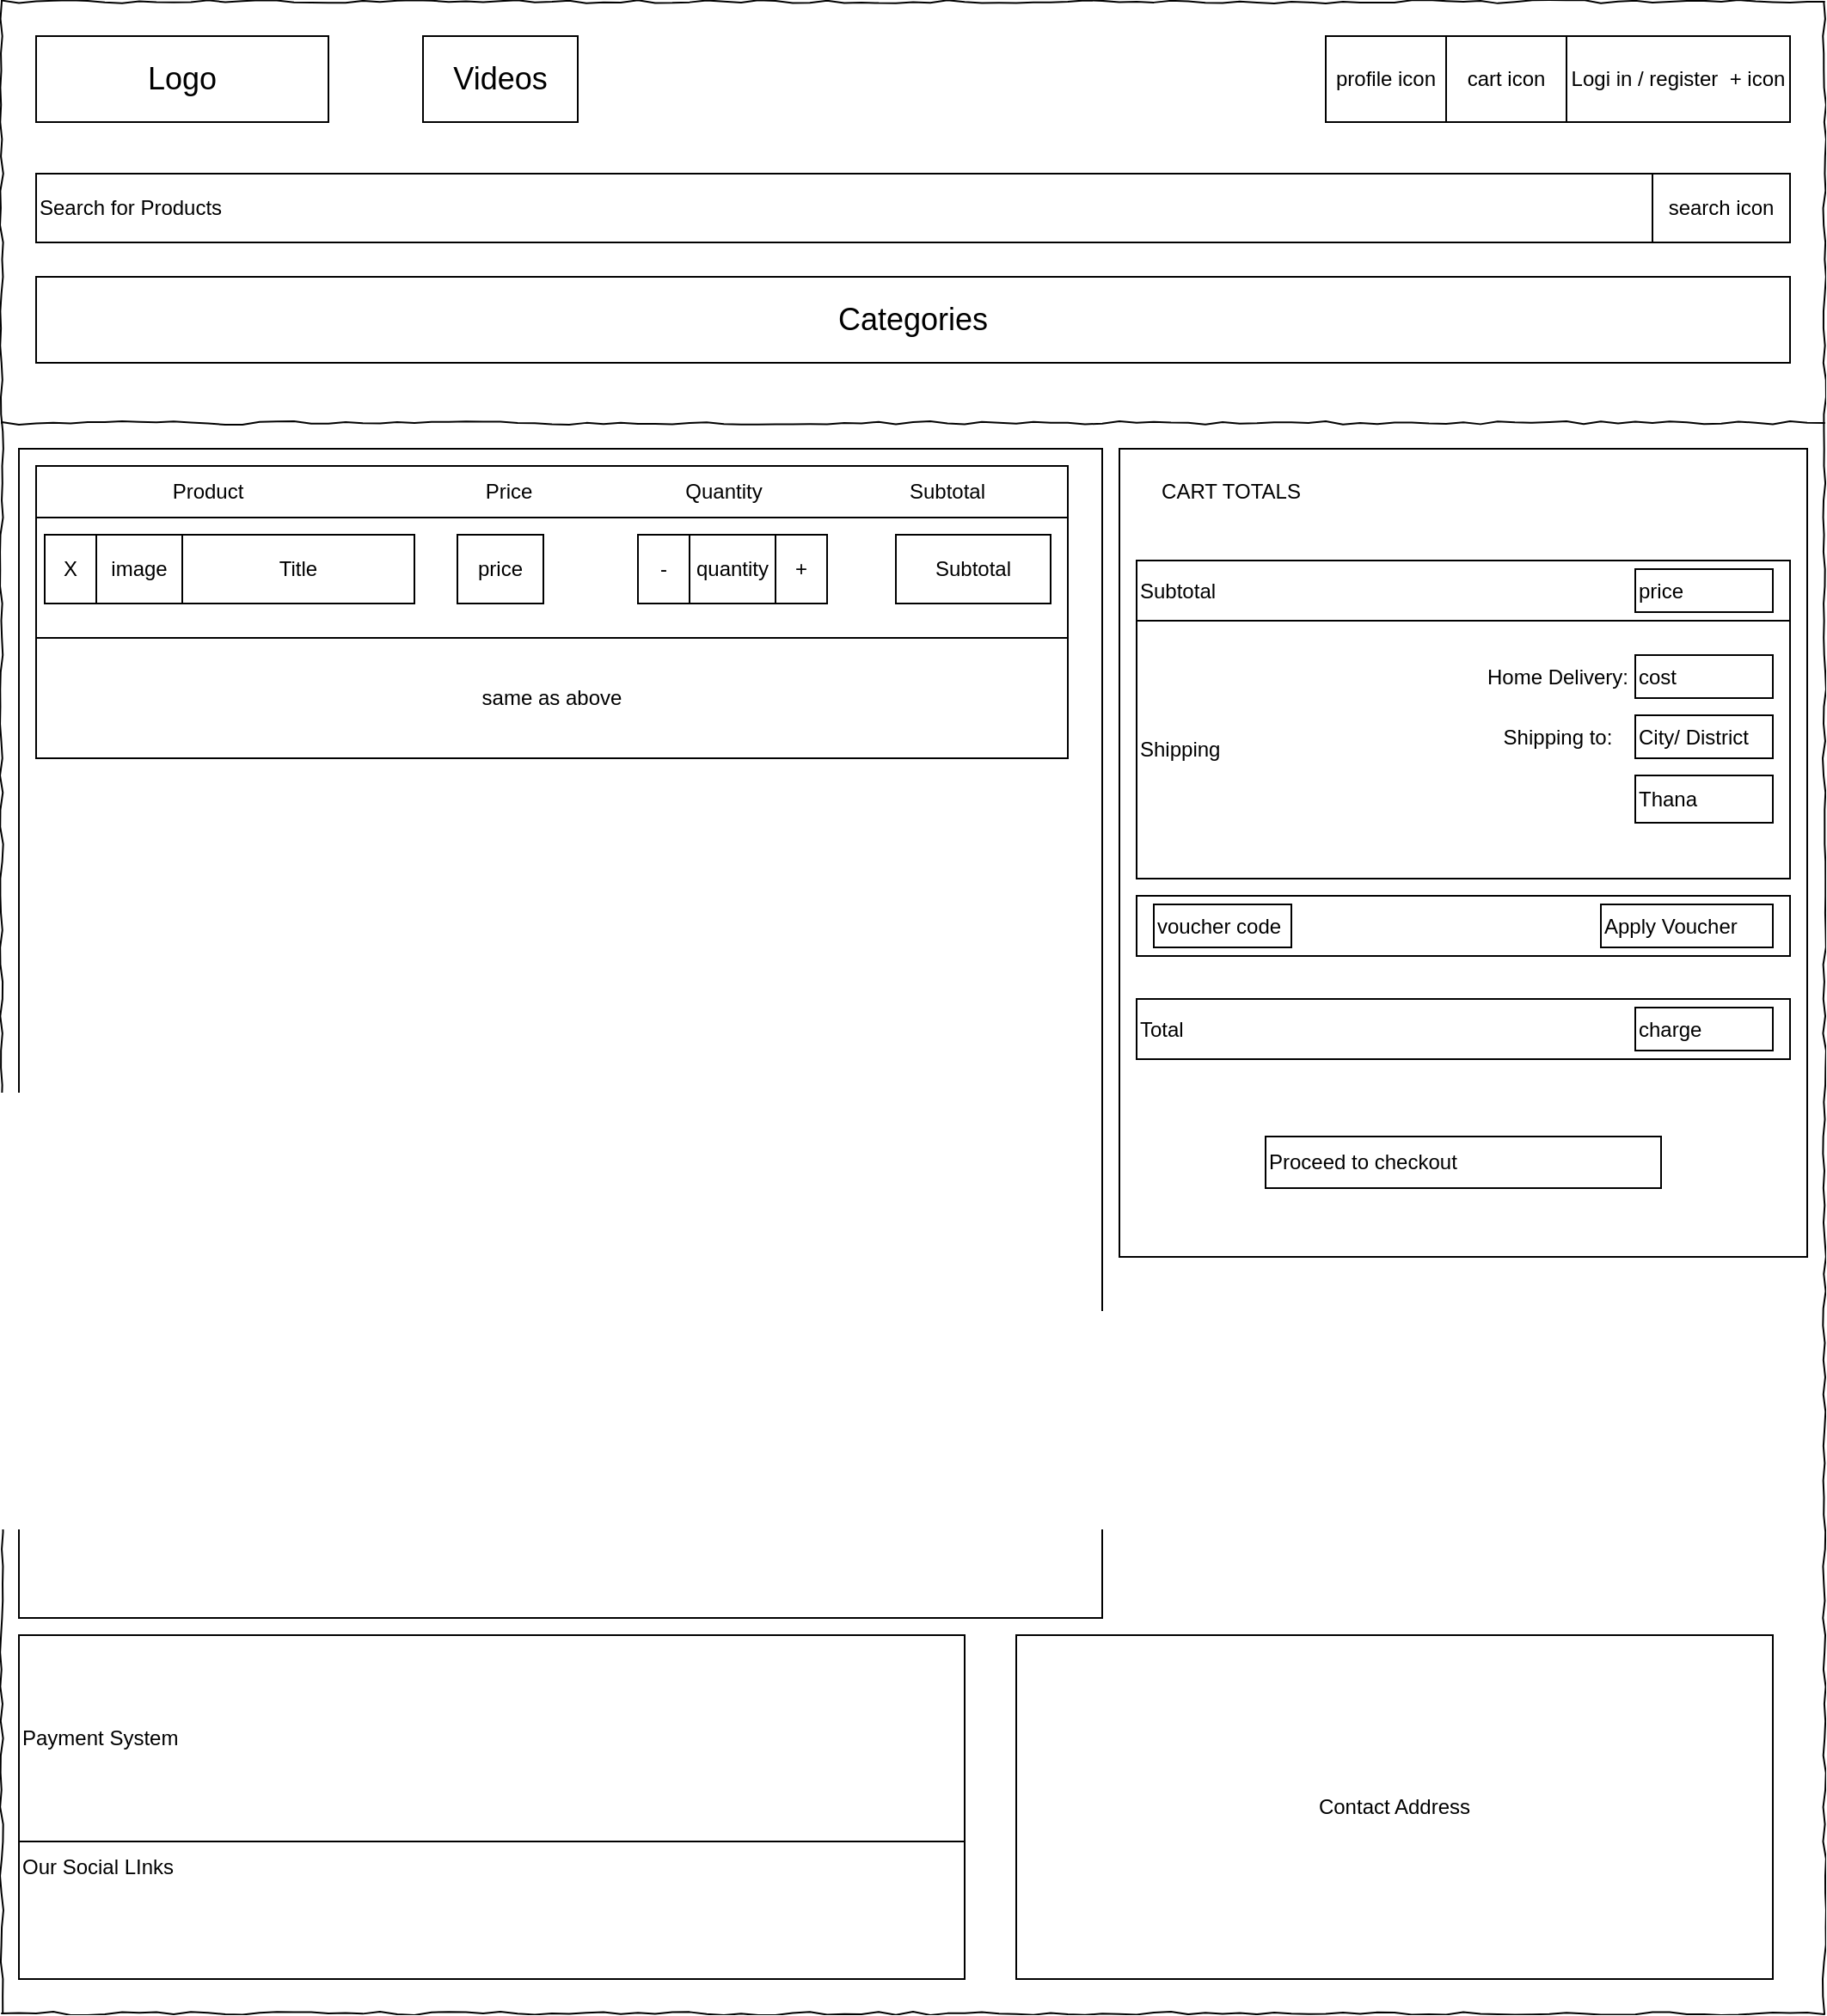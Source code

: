 <mxfile version="13.7.3" type="device"><diagram name="Page-1" id="03018318-947c-dd8e-b7a3-06fadd420f32"><mxGraphModel dx="1662" dy="1666" grid="1" gridSize="10" guides="1" tooltips="1" connect="1" arrows="1" fold="1" page="1" pageScale="1" pageWidth="1100" pageHeight="850" background="#ffffff" math="0" shadow="0"><root><mxCell id="0"/><mxCell id="1" parent="0"/><mxCell id="677b7b8949515195-1" value="" style="whiteSpace=wrap;html=1;rounded=0;shadow=0;labelBackgroundColor=none;strokeColor=#000000;strokeWidth=1;fillColor=none;fontFamily=Verdana;fontSize=12;fontColor=#000000;align=center;comic=1;" parent="1" vertex="1"><mxGeometry x="20" y="-100" width="1060" height="1170" as="geometry"/></mxCell><mxCell id="677b7b8949515195-9" value="" style="line;strokeWidth=1;html=1;rounded=0;shadow=0;labelBackgroundColor=none;fillColor=none;fontFamily=Verdana;fontSize=14;fontColor=#000000;align=center;comic=1;" parent="1" vertex="1"><mxGeometry x="20" y="140" width="1060" height="10" as="geometry"/></mxCell><mxCell id="UhEQ6fmvqOYaQAHXVNuu-2" value="&lt;font style=&quot;font-size: 18px&quot;&gt;Logo&lt;/font&gt;" style="rounded=0;whiteSpace=wrap;html=1;" parent="1" vertex="1"><mxGeometry x="40" y="-80" width="170" height="50" as="geometry"/></mxCell><mxCell id="UhEQ6fmvqOYaQAHXVNuu-3" value="cart icon" style="rounded=0;whiteSpace=wrap;html=1;" parent="1" vertex="1"><mxGeometry x="860" y="-80" width="70" height="50" as="geometry"/></mxCell><mxCell id="UhEQ6fmvqOYaQAHXVNuu-4" value="Logi in / register&amp;nbsp; + icon" style="rounded=0;whiteSpace=wrap;html=1;" parent="1" vertex="1"><mxGeometry x="930" y="-80" width="130" height="50" as="geometry"/></mxCell><mxCell id="UhEQ6fmvqOYaQAHXVNuu-12" value="&lt;font style=&quot;font-size: 18px&quot;&gt;Videos&lt;/font&gt;" style="rounded=0;whiteSpace=wrap;html=1;" parent="1" vertex="1"><mxGeometry x="265" y="-80" width="90" height="50" as="geometry"/></mxCell><mxCell id="UhEQ6fmvqOYaQAHXVNuu-13" value="profile icon" style="rounded=0;whiteSpace=wrap;html=1;" parent="1" vertex="1"><mxGeometry x="790" y="-80" width="70" height="50" as="geometry"/></mxCell><mxCell id="UhEQ6fmvqOYaQAHXVNuu-72" value="Our Social LInks" style="rounded=0;whiteSpace=wrap;html=1;align=left;" parent="1" vertex="1"><mxGeometry x="30" y="920" width="550" height="130" as="geometry"/></mxCell><mxCell id="UhEQ6fmvqOYaQAHXVNuu-73" value="Payment System" style="rounded=0;whiteSpace=wrap;html=1;align=left;" parent="1" vertex="1"><mxGeometry x="30" y="850" width="550" height="120" as="geometry"/></mxCell><mxCell id="UhEQ6fmvqOYaQAHXVNuu-74" value="Contact Address" style="rounded=0;whiteSpace=wrap;html=1;" parent="1" vertex="1"><mxGeometry x="610" y="850" width="440" height="200" as="geometry"/></mxCell><mxCell id="7N8P7YF2KfHMozVcSFK0-4" value="Search for Products" style="rounded=0;whiteSpace=wrap;html=1;align=left;" parent="1" vertex="1"><mxGeometry x="40" width="940" height="40" as="geometry"/></mxCell><mxCell id="7N8P7YF2KfHMozVcSFK0-5" value="search icon" style="rounded=0;whiteSpace=wrap;html=1;" parent="1" vertex="1"><mxGeometry x="980" width="80" height="40" as="geometry"/></mxCell><mxCell id="7N8P7YF2KfHMozVcSFK0-44" value="" style="rounded=0;whiteSpace=wrap;html=1;" parent="1" vertex="1"><mxGeometry x="30" y="160" width="630" height="680" as="geometry"/></mxCell><mxCell id="7N8P7YF2KfHMozVcSFK0-45" value="" style="rounded=0;whiteSpace=wrap;html=1;" parent="1" vertex="1"><mxGeometry x="40" y="200" width="600" height="70" as="geometry"/></mxCell><mxCell id="7N8P7YF2KfHMozVcSFK0-46" value="X" style="rounded=0;whiteSpace=wrap;html=1;" parent="1" vertex="1"><mxGeometry x="45" y="210" width="30" height="40" as="geometry"/></mxCell><mxCell id="7N8P7YF2KfHMozVcSFK0-47" value="image" style="rounded=0;whiteSpace=wrap;html=1;" parent="1" vertex="1"><mxGeometry x="75" y="210" width="50" height="40" as="geometry"/></mxCell><mxCell id="7N8P7YF2KfHMozVcSFK0-48" value="Title" style="rounded=0;whiteSpace=wrap;html=1;" parent="1" vertex="1"><mxGeometry x="125" y="210" width="135" height="40" as="geometry"/></mxCell><mxCell id="7N8P7YF2KfHMozVcSFK0-49" value="" style="rounded=0;whiteSpace=wrap;html=1;" parent="1" vertex="1"><mxGeometry x="40" y="170" width="600" height="30" as="geometry"/></mxCell><mxCell id="7N8P7YF2KfHMozVcSFK0-50" value="Product" style="text;html=1;strokeColor=none;fillColor=none;align=center;verticalAlign=middle;whiteSpace=wrap;rounded=0;" parent="1" vertex="1"><mxGeometry x="120" y="175" width="40" height="20" as="geometry"/></mxCell><mxCell id="7N8P7YF2KfHMozVcSFK0-51" value="Price" style="text;html=1;strokeColor=none;fillColor=none;align=center;verticalAlign=middle;whiteSpace=wrap;rounded=0;" parent="1" vertex="1"><mxGeometry x="295" y="175" width="40" height="20" as="geometry"/></mxCell><mxCell id="7N8P7YF2KfHMozVcSFK0-52" value="Quantity" style="text;html=1;strokeColor=none;fillColor=none;align=center;verticalAlign=middle;whiteSpace=wrap;rounded=0;" parent="1" vertex="1"><mxGeometry x="420" y="175" width="40" height="20" as="geometry"/></mxCell><mxCell id="7N8P7YF2KfHMozVcSFK0-54" value="Subtotal" style="text;html=1;strokeColor=none;fillColor=none;align=center;verticalAlign=middle;whiteSpace=wrap;rounded=0;" parent="1" vertex="1"><mxGeometry x="550" y="175" width="40" height="20" as="geometry"/></mxCell><mxCell id="7N8P7YF2KfHMozVcSFK0-56" value="price" style="rounded=0;whiteSpace=wrap;html=1;" parent="1" vertex="1"><mxGeometry x="285" y="210" width="50" height="40" as="geometry"/></mxCell><mxCell id="7N8P7YF2KfHMozVcSFK0-59" value="quantity" style="rounded=0;whiteSpace=wrap;html=1;" parent="1" vertex="1"><mxGeometry x="420" y="210" width="50" height="40" as="geometry"/></mxCell><mxCell id="7N8P7YF2KfHMozVcSFK0-60" value="-" style="rounded=0;whiteSpace=wrap;html=1;" parent="1" vertex="1"><mxGeometry x="390" y="210" width="30" height="40" as="geometry"/></mxCell><mxCell id="7N8P7YF2KfHMozVcSFK0-61" value="+" style="rounded=0;whiteSpace=wrap;html=1;" parent="1" vertex="1"><mxGeometry x="470" y="210" width="30" height="40" as="geometry"/></mxCell><mxCell id="7N8P7YF2KfHMozVcSFK0-62" value="Subtotal" style="rounded=0;whiteSpace=wrap;html=1;" parent="1" vertex="1"><mxGeometry x="540" y="210" width="90" height="40" as="geometry"/></mxCell><mxCell id="7N8P7YF2KfHMozVcSFK0-73" value="same as above" style="rounded=0;whiteSpace=wrap;html=1;" parent="1" vertex="1"><mxGeometry x="40" y="270" width="600" height="70" as="geometry"/></mxCell><mxCell id="7N8P7YF2KfHMozVcSFK0-74" value="" style="rounded=0;whiteSpace=wrap;html=1;" parent="1" vertex="1"><mxGeometry x="670" y="160" width="400" height="470" as="geometry"/></mxCell><mxCell id="7N8P7YF2KfHMozVcSFK0-75" value="CART TOTALS" style="text;html=1;strokeColor=none;fillColor=none;align=center;verticalAlign=middle;whiteSpace=wrap;rounded=0;" parent="1" vertex="1"><mxGeometry x="680" y="172.5" width="110" height="25" as="geometry"/></mxCell><mxCell id="7N8P7YF2KfHMozVcSFK0-78" value="Subtotal" style="rounded=0;whiteSpace=wrap;html=1;align=left;" parent="1" vertex="1"><mxGeometry x="680" y="225" width="380" height="35" as="geometry"/></mxCell><mxCell id="7N8P7YF2KfHMozVcSFK0-80" value="Shipping" style="rounded=0;whiteSpace=wrap;html=1;align=left;" parent="1" vertex="1"><mxGeometry x="680" y="260" width="380" height="150" as="geometry"/></mxCell><mxCell id="7N8P7YF2KfHMozVcSFK0-81" value="Home Delivery:" style="text;html=1;strokeColor=none;fillColor=none;align=center;verticalAlign=middle;whiteSpace=wrap;rounded=0;" parent="1" vertex="1"><mxGeometry x="870" y="280" width="110" height="25" as="geometry"/></mxCell><mxCell id="7N8P7YF2KfHMozVcSFK0-82" value="price" style="rounded=0;whiteSpace=wrap;html=1;align=left;" parent="1" vertex="1"><mxGeometry x="970" y="230" width="80" height="25" as="geometry"/></mxCell><mxCell id="7N8P7YF2KfHMozVcSFK0-83" value="cost" style="rounded=0;whiteSpace=wrap;html=1;align=left;" parent="1" vertex="1"><mxGeometry x="970" y="280" width="80" height="25" as="geometry"/></mxCell><mxCell id="7N8P7YF2KfHMozVcSFK0-84" value="Shipping to:" style="text;html=1;strokeColor=none;fillColor=none;align=center;verticalAlign=middle;whiteSpace=wrap;rounded=0;" parent="1" vertex="1"><mxGeometry x="870" y="315" width="110" height="25" as="geometry"/></mxCell><mxCell id="7N8P7YF2KfHMozVcSFK0-85" value="City/ District" style="rounded=0;whiteSpace=wrap;html=1;align=left;" parent="1" vertex="1"><mxGeometry x="970" y="315" width="80" height="25" as="geometry"/></mxCell><mxCell id="7N8P7YF2KfHMozVcSFK0-89" value="Thana" style="rounded=0;whiteSpace=wrap;html=1;align=left;" parent="1" vertex="1"><mxGeometry x="970" y="350" width="80" height="27.5" as="geometry"/></mxCell><mxCell id="7N8P7YF2KfHMozVcSFK0-93" value="Total" style="rounded=0;whiteSpace=wrap;html=1;align=left;" parent="1" vertex="1"><mxGeometry x="680" y="480" width="380" height="35" as="geometry"/></mxCell><mxCell id="7N8P7YF2KfHMozVcSFK0-94" value="charge" style="rounded=0;whiteSpace=wrap;html=1;align=left;" parent="1" vertex="1"><mxGeometry x="970" y="485" width="80" height="25" as="geometry"/></mxCell><mxCell id="7N8P7YF2KfHMozVcSFK0-95" value="Proceed to checkout" style="rounded=0;whiteSpace=wrap;html=1;align=left;" parent="1" vertex="1"><mxGeometry x="755" y="560" width="230" height="30" as="geometry"/></mxCell><mxCell id="7N8P7YF2KfHMozVcSFK0-96" value="" style="rounded=0;whiteSpace=wrap;html=1;align=right;" parent="1" vertex="1"><mxGeometry x="680" y="420" width="380" height="35" as="geometry"/></mxCell><mxCell id="7N8P7YF2KfHMozVcSFK0-97" value="voucher code" style="rounded=0;whiteSpace=wrap;html=1;align=left;" parent="1" vertex="1"><mxGeometry x="690" y="425" width="80" height="25" as="geometry"/></mxCell><mxCell id="7N8P7YF2KfHMozVcSFK0-98" value="Apply Voucher" style="rounded=0;whiteSpace=wrap;html=1;align=left;" parent="1" vertex="1"><mxGeometry x="950" y="425" width="100" height="25" as="geometry"/></mxCell><mxCell id="5fMjIGW0iCJ2hH1BnSkU-1" value="&lt;font style=&quot;font-size: 18px&quot;&gt;Categories&lt;/font&gt;" style="rounded=0;whiteSpace=wrap;html=1;" vertex="1" parent="1"><mxGeometry x="40" y="60" width="1020" height="50" as="geometry"/></mxCell></root></mxGraphModel></diagram></mxfile>